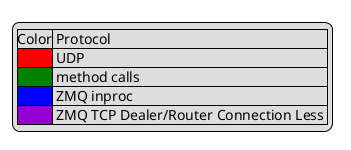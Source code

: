 @startuml
!$udp  = '#red'
!$method_call  = '#green'
!$zmq_inproc  = '#blue'
!$zmq_tcp_rd_no_con = '#darkviolet'

legend
    |Color| Protocol |
    |<$udp>| UDP |
    |<$method_call>| method calls |
    |<$zmq_inproc>| ZMQ inproc |
    |<$zmq_tcp_rd_no_con>| ZMQ TCP Dealer/Router Connection Less |
end legend
@enduml